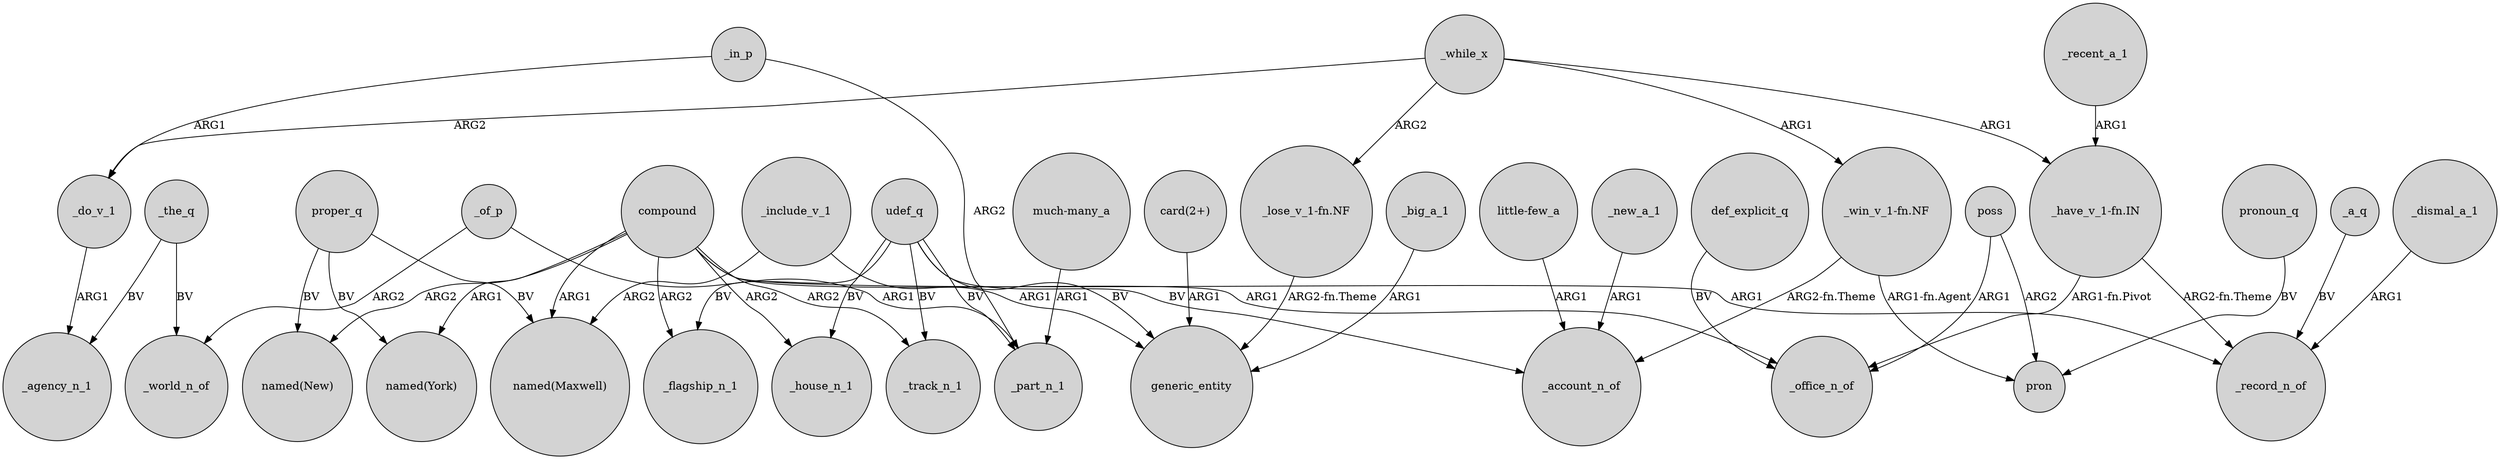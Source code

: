 digraph {
	node [shape=circle style=filled]
	_the_q -> _agency_n_1 [label=BV]
	"much-many_a" -> _part_n_1 [label=ARG1]
	proper_q -> "named(Maxwell)" [label=BV]
	_while_x -> _do_v_1 [label=ARG2]
	compound -> "named(New)" [label=ARG2]
	udef_q -> generic_entity [label=BV]
	poss -> pron [label=ARG2]
	_in_p -> _part_n_1 [label=ARG2]
	proper_q -> "named(New)" [label=BV]
	_big_a_1 -> generic_entity [label=ARG1]
	_of_p -> _world_n_of [label=ARG2]
	compound -> _house_n_1 [label=ARG2]
	def_explicit_q -> _office_n_of [label=BV]
	_while_x -> "_have_v_1-fn.IN" [label=ARG1]
	compound -> _flagship_n_1 [label=ARG2]
	_in_p -> _do_v_1 [label=ARG1]
	compound -> _office_n_of [label=ARG1]
	_recent_a_1 -> "_have_v_1-fn.IN" [label=ARG1]
	_include_v_1 -> "named(Maxwell)" [label=ARG2]
	"little-few_a" -> _account_n_of [label=ARG1]
	_of_p -> _part_n_1 [label=ARG1]
	_while_x -> "_lose_v_1-fn.NF" [label=ARG2]
	_include_v_1 -> generic_entity [label=ARG1]
	_a_q -> _record_n_of [label=BV]
	udef_q -> _house_n_1 [label=BV]
	pronoun_q -> pron [label=BV]
	compound -> "named(York)" [label=ARG1]
	"_have_v_1-fn.IN" -> _office_n_of [label="ARG1-fn.Pivot"]
	_new_a_1 -> _account_n_of [label=ARG1]
	"_have_v_1-fn.IN" -> _record_n_of [label="ARG2-fn.Theme"]
	_dismal_a_1 -> _record_n_of [label=ARG1]
	udef_q -> _track_n_1 [label=BV]
	poss -> _office_n_of [label=ARG1]
	udef_q -> _account_n_of [label=BV]
	"card(2+)" -> generic_entity [label=ARG1]
	compound -> _track_n_1 [label=ARG2]
	compound -> "named(Maxwell)" [label=ARG1]
	udef_q -> _part_n_1 [label=BV]
	udef_q -> _flagship_n_1 [label=BV]
	"_win_v_1-fn.NF" -> pron [label="ARG1-fn.Agent"]
	"_win_v_1-fn.NF" -> _account_n_of [label="ARG2-fn.Theme"]
	compound -> _record_n_of [label=ARG1]
	proper_q -> "named(York)" [label=BV]
	_the_q -> _world_n_of [label=BV]
	_do_v_1 -> _agency_n_1 [label=ARG1]
	"_lose_v_1-fn.NF" -> generic_entity [label="ARG2-fn.Theme"]
	_while_x -> "_win_v_1-fn.NF" [label=ARG1]
}
